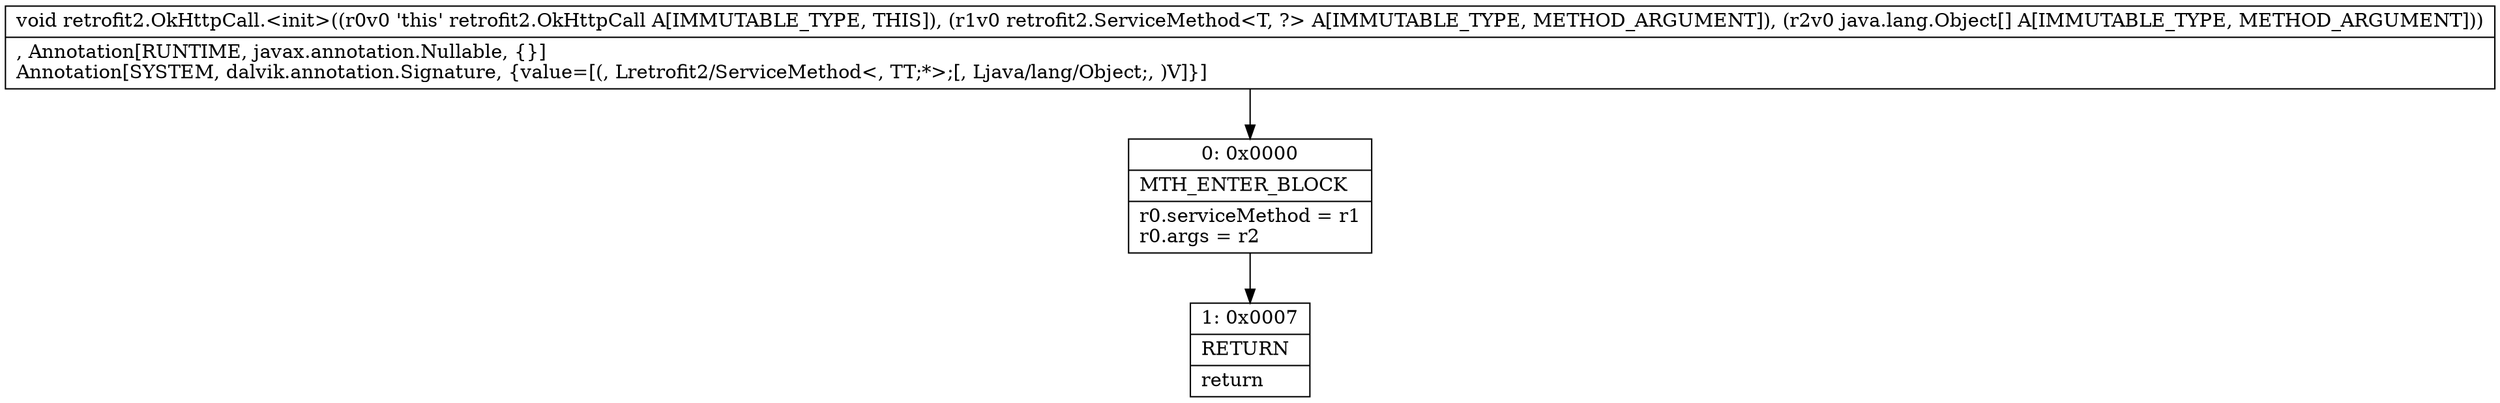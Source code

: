 digraph "CFG forretrofit2.OkHttpCall.\<init\>(Lretrofit2\/ServiceMethod;[Ljava\/lang\/Object;)V" {
Node_0 [shape=record,label="{0\:\ 0x0000|MTH_ENTER_BLOCK\l|r0.serviceMethod = r1\lr0.args = r2\l}"];
Node_1 [shape=record,label="{1\:\ 0x0007|RETURN\l|return\l}"];
MethodNode[shape=record,label="{void retrofit2.OkHttpCall.\<init\>((r0v0 'this' retrofit2.OkHttpCall A[IMMUTABLE_TYPE, THIS]), (r1v0 retrofit2.ServiceMethod\<T, ?\> A[IMMUTABLE_TYPE, METHOD_ARGUMENT]), (r2v0 java.lang.Object[] A[IMMUTABLE_TYPE, METHOD_ARGUMENT]))  | , Annotation[RUNTIME, javax.annotation.Nullable, \{\}]\lAnnotation[SYSTEM, dalvik.annotation.Signature, \{value=[(, Lretrofit2\/ServiceMethod\<, TT;*\>;[, Ljava\/lang\/Object;, )V]\}]\l}"];
MethodNode -> Node_0;
Node_0 -> Node_1;
}


